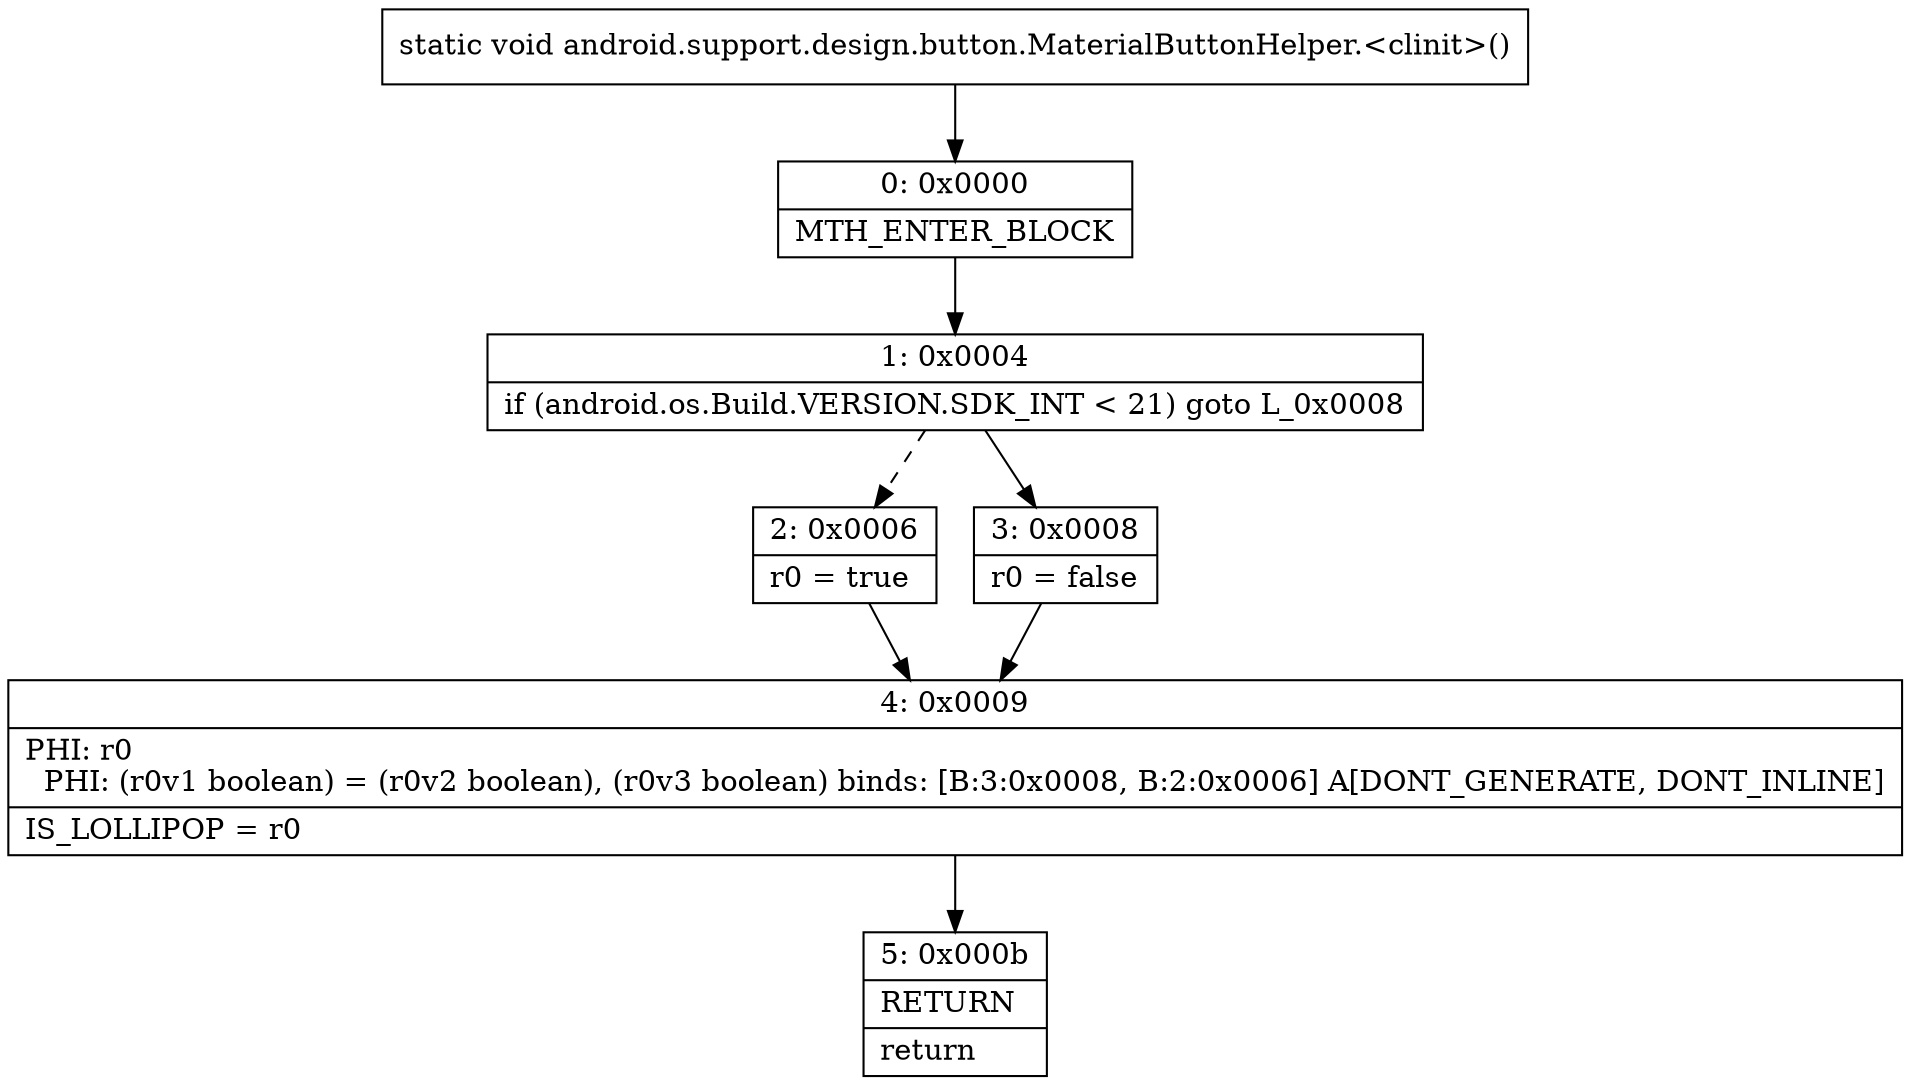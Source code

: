 digraph "CFG forandroid.support.design.button.MaterialButtonHelper.\<clinit\>()V" {
Node_0 [shape=record,label="{0\:\ 0x0000|MTH_ENTER_BLOCK\l}"];
Node_1 [shape=record,label="{1\:\ 0x0004|if (android.os.Build.VERSION.SDK_INT \< 21) goto L_0x0008\l}"];
Node_2 [shape=record,label="{2\:\ 0x0006|r0 = true\l}"];
Node_3 [shape=record,label="{3\:\ 0x0008|r0 = false\l}"];
Node_4 [shape=record,label="{4\:\ 0x0009|PHI: r0 \l  PHI: (r0v1 boolean) = (r0v2 boolean), (r0v3 boolean) binds: [B:3:0x0008, B:2:0x0006] A[DONT_GENERATE, DONT_INLINE]\l|IS_LOLLIPOP = r0\l}"];
Node_5 [shape=record,label="{5\:\ 0x000b|RETURN\l|return\l}"];
MethodNode[shape=record,label="{static void android.support.design.button.MaterialButtonHelper.\<clinit\>() }"];
MethodNode -> Node_0;
Node_0 -> Node_1;
Node_1 -> Node_2[style=dashed];
Node_1 -> Node_3;
Node_2 -> Node_4;
Node_3 -> Node_4;
Node_4 -> Node_5;
}


